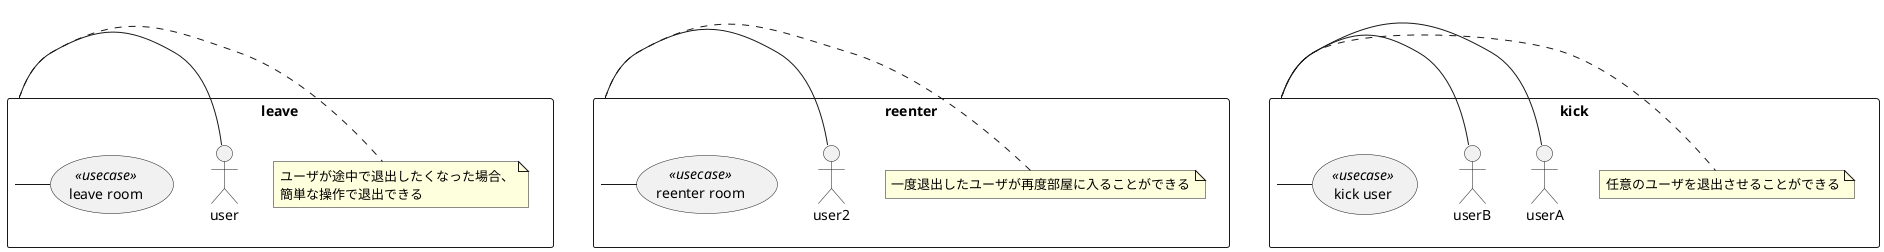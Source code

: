 @startuml
rectangle leave {
    :user:
    user -- (leave)

    note right of (leave)
    ユーザが途中で退出したくなった場合、
    簡単な操作で退出できる
    end note

    (leave room)<<usecase>>
    (leave)--(leave room)
}

rectangle reenter {
    :user2:
    user2 -- (reenter)

    note right of (reenter)
    一度退出したユーザが再度部屋に入ることができる
    end note

    (reenter room)<<usecase>>
    (reenter)--(reenter room)
}

rectangle kick {
    :userA:
    userA-- (kick)
    :userB:
    userB--(kick)

    note right of (kick)
    任意のユーザを退出させることができる
    end note

    (kick user)<<usecase>>
    (kick)--(kick user)
}
@enduml
